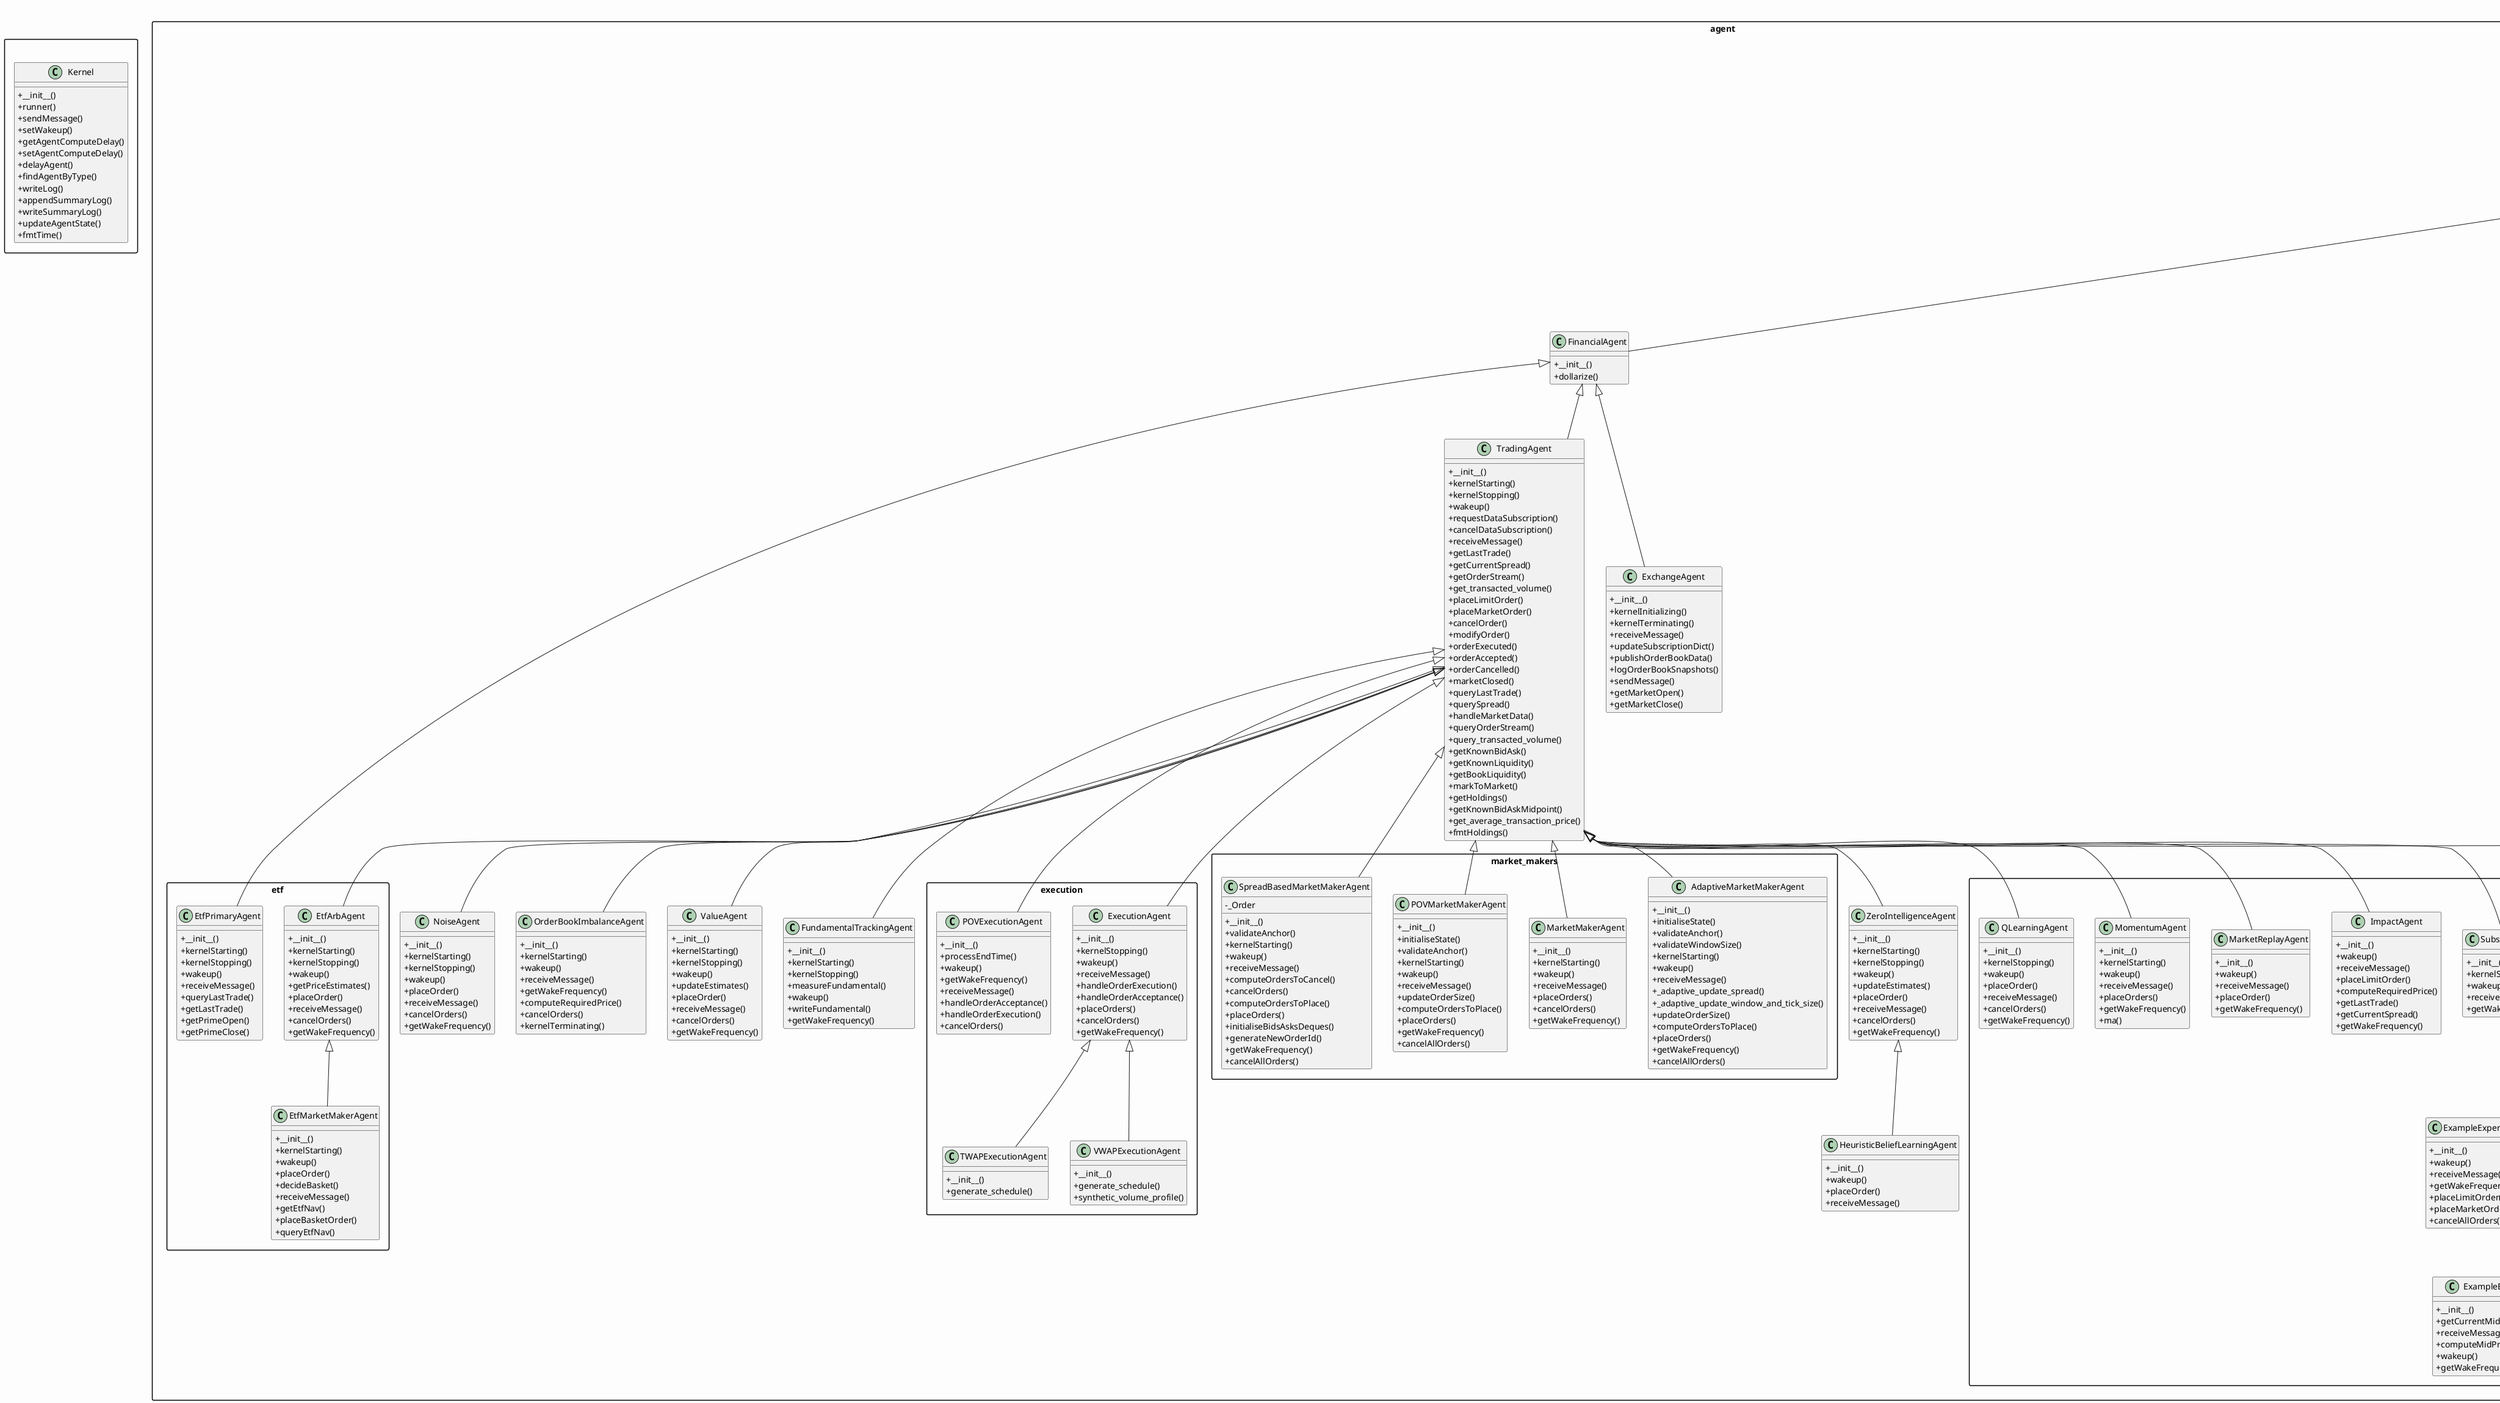 @startuml
skinparam classAttributeIconSize 0
skinparam packageStyle rectangle
skinparam shadowing false
skinparam backgroundColor #FDFDFD


package . {
  '' From: Kernel.puml
  class Kernel {
    + __init__()
    + runner()
    + sendMessage()
    + setWakeup()
    + getAgentComputeDelay()
    + setAgentComputeDelay()
    + delayAgent()
    + findAgentByType()
    + writeLog()
    + appendSummaryLog()
    + writeSummaryLog()
    + updateAgentState()
    + fmtTime()
  }
}

package agent {
  '' From: agent/Agent.puml
  class Agent {
    + __init__()
    + kernelInitializing()
    + kernelStarting()
    + kernelStopping()
    + kernelTerminating()
    + logEvent()
    + receiveMessage()
    + wakeup()
    + sendMessage()
    + setWakeup()
    + getComputationDelay()
    + setComputationDelay()
    + delay()
    + writeLog()
    + updateAgentState()
    + __lt__()
  }
  '' From: agent/ExchangeAgent.puml
  class ExchangeAgent {
    + __init__()
    + kernelInitializing()
    + kernelTerminating()
    + receiveMessage()
    + updateSubscriptionDict()
    + publishOrderBookData()
    + logOrderBookSnapshots()
    + sendMessage()
    + getMarketOpen()
    + getMarketClose()
  }
  FinancialAgent <|-- ExchangeAgent
  '' From: agent/FinancialAgent.puml
  class FinancialAgent {
    + __init__()
    + dollarize()
  }
  Agent <|-- FinancialAgent
  '' From: agent/FundamentalTrackingAgent.puml
  class FundamentalTrackingAgent {
    + __init__()
    + kernelStarting()
    + kernelStopping()
    + measureFundamental()
    + wakeup()
    + writeFundamental()
    + getWakeFrequency()
  }
  TradingAgent <|-- FundamentalTrackingAgent
  '' From: agent/HeuristicBeliefLearningAgent.puml
  class HeuristicBeliefLearningAgent {
    + __init__()
    + wakeup()
    + placeOrder()
    + receiveMessage()
  }
  ZeroIntelligenceAgent <|-- HeuristicBeliefLearningAgent
  '' From: agent/NoiseAgent.puml
  class NoiseAgent {
    + __init__()
    + kernelStarting()
    + kernelStopping()
    + wakeup()
    + placeOrder()
    + receiveMessage()
    + cancelOrders()
    + getWakeFrequency()
  }
  TradingAgent <|-- NoiseAgent
  '' From: agent/OrderBookImbalanceAgent.puml
  class OrderBookImbalanceAgent {
    + __init__()
    + kernelStarting()
    + wakeup()
    + receiveMessage()
    + getWakeFrequency()
    + computeRequiredPrice()
    + cancelOrders()
    + kernelTerminating()
  }
  TradingAgent <|-- OrderBookImbalanceAgent
  '' From: agent/TradingAgent.puml
  class TradingAgent {
    + __init__()
    + kernelStarting()
    + kernelStopping()
    + wakeup()
    + requestDataSubscription()
    + cancelDataSubscription()
    + receiveMessage()
    + getLastTrade()
    + getCurrentSpread()
    + getOrderStream()
    + get_transacted_volume()
    + placeLimitOrder()
    + placeMarketOrder()
    + cancelOrder()
    + modifyOrder()
    + orderExecuted()
    + orderAccepted()
    + orderCancelled()
    + marketClosed()
    + queryLastTrade()
    + querySpread()
    + handleMarketData()
    + queryOrderStream()
    + query_transacted_volume()
    + getKnownBidAsk()
    + getKnownLiquidity()
    + getBookLiquidity()
    + markToMarket()
    + getHoldings()
    + getKnownBidAskMidpoint()
    + get_average_transaction_price()
    + fmtHoldings()
  }
  FinancialAgent <|-- TradingAgent
  '' From: agent/ValueAgent.puml
  class ValueAgent {
    + __init__()
    + kernelStarting()
    + kernelStopping()
    + wakeup()
    + updateEstimates()
    + placeOrder()
    + receiveMessage()
    + cancelOrders()
    + getWakeFrequency()
  }
  TradingAgent <|-- ValueAgent
  '' From: agent/ZeroIntelligenceAgent.puml
  class ZeroIntelligenceAgent {
    + __init__()
    + kernelStarting()
    + kernelStopping()
    + wakeup()
    + updateEstimates()
    + placeOrder()
    + receiveMessage()
    + cancelOrders()
    + getWakeFrequency()
  }
  TradingAgent <|-- ZeroIntelligenceAgent
}

package agent.etf {
  '' From: agent/etf/EtfArbAgent.puml
  class EtfArbAgent {
    + __init__()
    + kernelStarting()
    + kernelStopping()
    + wakeup()
    + getPriceEstimates()
    + placeOrder()
    + receiveMessage()
    + cancelOrders()
    + getWakeFrequency()
  }
  TradingAgent <|-- EtfArbAgent
  '' From: agent/etf/EtfMarketMakerAgent.puml
  class EtfMarketMakerAgent {
    + __init__()
    + kernelStarting()
    + wakeup()
    + placeOrder()
    + decideBasket()
    + receiveMessage()
    + getEtfNav()
    + placeBasketOrder()
    + queryEtfNav()
  }
  EtfArbAgent <|-- EtfMarketMakerAgent
  '' From: agent/etf/EtfPrimaryAgent.puml
  class EtfPrimaryAgent {
    + __init__()
    + kernelStarting()
    + kernelStopping()
    + wakeup()
    + receiveMessage()
    + queryLastTrade()
    + getLastTrade()
    + getPrimeOpen()
    + getPrimeClose()
  }
  FinancialAgent <|-- EtfPrimaryAgent
}

package agent.examples {
  '' From: agent/examples/ExampleExperimentalAgent.puml
  class ExampleExperimentalAgent {
    + __init__()
    + getCurrentMidPrice()
    + receiveMessage()
    + computeMidPriceMovingAverages()
    + wakeup()
    + getWakeFrequency()
  }
  ExampleExperimentalAgentTemplate <|-- ExampleExperimentalAgent
  '' From: agent/examples/ExampleExperimentalAgentTemplate.puml
  class ExampleExperimentalAgentTemplate {
    + __init__()
    + wakeup()
    + receiveMessage()
    + getWakeFrequency()
    + placeLimitOrder()
    + placeMarketOrder()
    + cancelAllOrders()
  }
  SubscriptionAgent <|-- ExampleExperimentalAgentTemplate
  '' From: agent/examples/ImpactAgent.puml
  class ImpactAgent {
    + __init__()
    + wakeup()
    + receiveMessage()
    + placeLimitOrder()
    + computeRequiredPrice()
    + getLastTrade()
    + getCurrentSpread()
    + getWakeFrequency()
  }
  TradingAgent <|-- ImpactAgent
  '' From: agent/examples/L3OrdersProcessor.puml
  class L3OrdersProcessor {
    - COLUMNS
    - DIRECTION
    + __init__()
    + processOrders()
  }
  '' From: agent/examples/MarketReplayAgent.puml
  class MarketReplayAgent {
    + __init__()
    + wakeup()
    + receiveMessage()
    + placeOrder()
    + getWakeFrequency()
  }
  TradingAgent <|-- MarketReplayAgent
  '' From: agent/examples/MomentumAgent.puml
  class MomentumAgent {
    + __init__()
    + kernelStarting()
    + wakeup()
    + receiveMessage()
    + placeOrders()
    + getWakeFrequency()
    + ma()
  }
  TradingAgent <|-- MomentumAgent
  '' From: agent/examples/QLearningAgent.puml
  class QLearningAgent {
    + __init__()
    + kernelStopping()
    + wakeup()
    + placeOrder()
    + receiveMessage()
    + cancelOrders()
    + getWakeFrequency()
  }
  TradingAgent <|-- QLearningAgent
  '' From: agent/examples/SubscriptionAgent.puml
  class SubscriptionAgent {
    + __init__()
    + kernelStarting()
    + wakeup()
    + receiveMessage()
    + getWakeFrequency()
  }
  TradingAgent <|-- SubscriptionAgent
  '' From: agent/examples/SumClientAgent.puml
  class SumClientAgent {
    + __init__()
    + kernelStarting()
    + wakeup()
    + receiveMessage()
  }
  Agent <|-- SumClientAgent
  '' From: agent/examples/SumServiceAgent.puml
  class SumServiceAgent {
    + __init__()
    + kernelStarting()
    + kernelStopping()
    + receiveMessage()
    + processSum()
  }
  Agent <|-- SumServiceAgent
}

package agent.examples.crypto {
  '' From: agent/examples/crypto/PPFL_ClientAgent.puml
  class PPFL_ClientAgent {
    + __init__()
    + kernelStarting()
    + kernelStopping()
    + wakeup()
    + receiveMessage()
  }
  Agent <|-- PPFL_ClientAgent
  '' From: agent/examples/crypto/PPFL_ServiceAgent.puml
  class PPFL_ServiceAgent {
    + __init__()
    + kernelStarting()
    + kernelStopping()
    + receiveMessage()
    + combineWeights()
  }
  Agent <|-- PPFL_ServiceAgent
  '' From: agent/examples/crypto/PPFL_TemplateClientAgent.puml
  class PPFL_TemplateClientAgent {
    + __init__()
    + kernelStarting()
    + kernelStopping()
    + wakeup()
    + receiveMessage()
  }
  Agent <|-- PPFL_TemplateClientAgent
}

package agent.execution {
  '' From: agent/execution/ExecutionAgent.puml
  class ExecutionAgent {
    + __init__()
    + kernelStopping()
    + wakeup()
    + receiveMessage()
    + handleOrderExecution()
    + handleOrderAcceptance()
    + placeOrders()
    + cancelOrders()
    + getWakeFrequency()
  }
  TradingAgent <|-- ExecutionAgent
  '' From: agent/execution/POVExecutionAgent.puml
  class POVExecutionAgent {
    + __init__()
    + processEndTime()
    + wakeup()
    + getWakeFrequency()
    + receiveMessage()
    + handleOrderAcceptance()
    + handleOrderExecution()
    + cancelOrders()
  }
  TradingAgent <|-- POVExecutionAgent
  '' From: agent/execution/TWAPExecutionAgent.puml
  class TWAPExecutionAgent {
    + __init__()
    + generate_schedule()
  }
  ExecutionAgent <|-- TWAPExecutionAgent
  '' From: agent/execution/VWAPExecutionAgent.puml
  class VWAPExecutionAgent {
    + __init__()
    + generate_schedule()
    + synthetic_volume_profile()
  }
  ExecutionAgent <|-- VWAPExecutionAgent
}

package agent.market_makers {
  '' From: agent/market_makers/AdaptiveMarketMakerAgent.puml
  class AdaptiveMarketMakerAgent {
    + __init__()
    + initialiseState()
    + validateAnchor()
    + validateWindowSize()
    + kernelStarting()
    + wakeup()
    + receiveMessage()
    + _adaptive_update_spread()
    + _adaptive_update_window_and_tick_size()
    + updateOrderSize()
    + computeOrdersToPlace()
    + placeOrders()
    + getWakeFrequency()
    + cancelAllOrders()
  }
  TradingAgent <|-- AdaptiveMarketMakerAgent
  '' From: agent/market_makers/MarketMakerAgent.puml
  class MarketMakerAgent {
    + __init__()
    + kernelStarting()
    + wakeup()
    + receiveMessage()
    + placeOrders()
    + cancelOrders()
    + getWakeFrequency()
  }
  TradingAgent <|-- MarketMakerAgent
  '' From: agent/market_makers/POVMarketMakerAgent.puml
  class POVMarketMakerAgent {
    + __init__()
    + initialiseState()
    + validateAnchor()
    + kernelStarting()
    + wakeup()
    + receiveMessage()
    + updateOrderSize()
    + computeOrdersToPlace()
    + placeOrders()
    + getWakeFrequency()
    + cancelAllOrders()
  }
  TradingAgent <|-- POVMarketMakerAgent
  '' From: agent/market_makers/SpreadBasedMarketMakerAgent.puml
  class SpreadBasedMarketMakerAgent {
    - _Order
    + __init__()
    + validateAnchor()
    + kernelStarting()
    + wakeup()
    + receiveMessage()
    + computeOrdersToCancel()
    + cancelOrders()
    + computeOrdersToPlace()
    + placeOrders()
    + initialiseBidsAsksDeques()
    + generateNewOrderId()
    + getWakeFrequency()
    + cancelAllOrders()
  }
  TradingAgent <|-- SpreadBasedMarketMakerAgent
}

package contributed_traders {
  '' From: contributed_traders/SimpleAgent.puml
  class SimpleAgent {
    + __init__()
    + kernelStarting()
    + wakeup()
    + dump_shares()
    + receiveMessage()
    + getWakeFrequency()
  }
  TradingAgent <|-- SimpleAgent
}

package message {
  '' From: message/Message.puml
  class Message {
    - uniq
    + __init__()
    + __lt__()
    + __str__()
  }
  '' From: message/MessageType.puml
  class MessageType {
    - MESSAGE
    - WAKEUP
    + __lt__()
  }
  Enum <|-- MessageType
}

package model {
  '' From: model/LatencyModel.puml
  class LatencyModel {
    + __init__()
    + get_latency()
    + _extract()
  }
}

package realism {
  '' From: realism/Constants.puml
  class Constants {
    - fig_height
    - fig_width
    - tick_label_size
    - legend_font_size
    - axes_label_font_size
    - title_font_size
    - scatter_marker_styles_sizes
    - interarrival_times_xlabel
    - interarrival_times_ylabel
    - interarrival_times_filename
    - interarrival_fit_lower_bound
    - interarrival_fit_upper_bound
    - interarrival_linewidth
    - binned_trade_counts_xlabel
    - binned_trade_counts_ylabel
    - binned_trade_counts_filename
    - binned_count_linewidth
    - intraday_volume_filename
    - intraday_volume_linewidth
  }
}

package realism.metrics {
  '' From: realism/metrics/AggregationNormality.puml
  class AggregationNormality {
    + __init__()
    + compute()
    + visualize()
  }
  Metric <|-- AggregationNormality
  '' From: realism/metrics/Autocorrelation.puml
  class Autocorrelation {
    + __init__()
    + compute()
    + visualize()
  }
  Metric <|-- Autocorrelation
  '' From: realism/metrics/Kurtosis.puml
  class Kurtosis {
    + __init__()
    + compute()
    + visualize()
  }
  Metric <|-- Kurtosis
  '' From: realism/metrics/Metric.puml
  class Metric {
    + compute()
    + visualize()
    + hist()
    + line()
  }
  '' From: realism/metrics/MinutelyReturns.puml
  class MinutelyReturns {
    + compute()
    + visualize()
  }
  Metric <|-- MinutelyReturns
  '' From: realism/metrics/ReturnsVolatilityCorrelation.puml
  class ReturnsVolatilityCorrelation {
    + __init__()
    + compute()
    + visualize()
  }
  Metric <|-- ReturnsVolatilityCorrelation
  '' From: realism/metrics/VolatilityClustering.puml
  class VolatilityClustering {
    + __init__()
    + compute()
    + visualize()
  }
  Metric <|-- VolatilityClustering
  '' From: realism/metrics/VolumeVolatilityCorrelation.puml
  class VolumeVolatilityCorrelation {
    + __init__()
    + compute()
    + visualize()
  }
  Metric <|-- VolumeVolatilityCorrelation
}

package util {
  '' From: util/OrderBook.puml
  class OrderBook {
    + __init__()
    + handleLimitOrder()
    + handleMarketOrder()
    + executeOrder()
    + isMatch()
    + enterOrder()
    + cancelOrder()
    + modifyOrder()
    + getInsideBids()
    + getInsideAsks()
    + _get_recent_history()
    + _update_unrolled_transactions()
    + _unrolled_transactions_from_order_history()
    + get_transacted_volume()
    + isBetterPrice()
    + isEqualPrice()
    + isSameOrder()
    + book_log_to_df()
    + prettyPrint()
  }
}

package util.formatting {
  '' From: util/formatting/Oracle.puml
  class Oracle {
    - COLUMNS
    - DIRECTION
    + __init__()
    + processOrders()
  }
}

package util.model {
  '' From: util/model/QTable.puml
  class QTable {
    + __init__()
  }
}

package util.oracle {
  '' From: util/oracle/DataOracle.puml
  class DataOracle {
    + __init__()
    + getDailyOpenPrice()
    + getLatestTrade()
    + observePrice()
  }
  '' From: util/oracle/ExternalFileOracle.puml
  class ExternalFileOracle {
    + __init__()
    + load_fundamentals()
    + getDailyOpenPrice()
    + getPriceAtTime()
    + observePrice()
    + getInterpolatedPrice()
  }
  '' From: util/oracle/MeanRevertingOracle.puml
  class MeanRevertingOracle {
    + __init__()
    + generate_fundamental_value_series()
    + getDailyOpenPrice()
    + observePrice()
  }
  '' From: util/oracle/SparseMeanRevertingOracle.puml
  class SparseMeanRevertingOracle {
    + __init__()
    + compute_fundamental_at_timestamp()
    + advance_fundamental_value_series()
    + getDailyOpenPrice()
    + observePrice()
  }
  MeanRevertingOracle <|-- SparseMeanRevertingOracle
}

package util.order {
  '' From: util/order/LimitOrder.puml
  class LimitOrder {
    + __init__()
    + __str__()
    + __repr__()
    + __copy__()
    + __deepcopy__()
  }
  Order <|-- LimitOrder
  '' From: util/order/MarketOrder.puml
  class MarketOrder {
    + __init__()
    + __str__()
    + __repr__()
    + __copy__()
    + __deepcopy__()
  }
  Order <|-- MarketOrder
  '' From: util/order/Order.puml
  class Order {
    - order_id
    - _order_ids
    + __init__()
    + generateOrderId()
    + to_dict()
    + __copy__()
    + __deepcopy__()
  }
}

package util.order.etf {
  '' From: util/order/etf/BasketOrder.puml
  class BasketOrder {
    + __init__()
    + __str__()
    + __repr__()
  }
  Order <|-- BasketOrder
}

package util.plotting {
  '' From: util/plotting/Constants.puml
  class Constants {
    - fig_width
    - fig_height
    - tick_label_size
    - axes_label_font_size
    - title_font_size
    - legend_font_size
    - filename
  }
}
@enduml